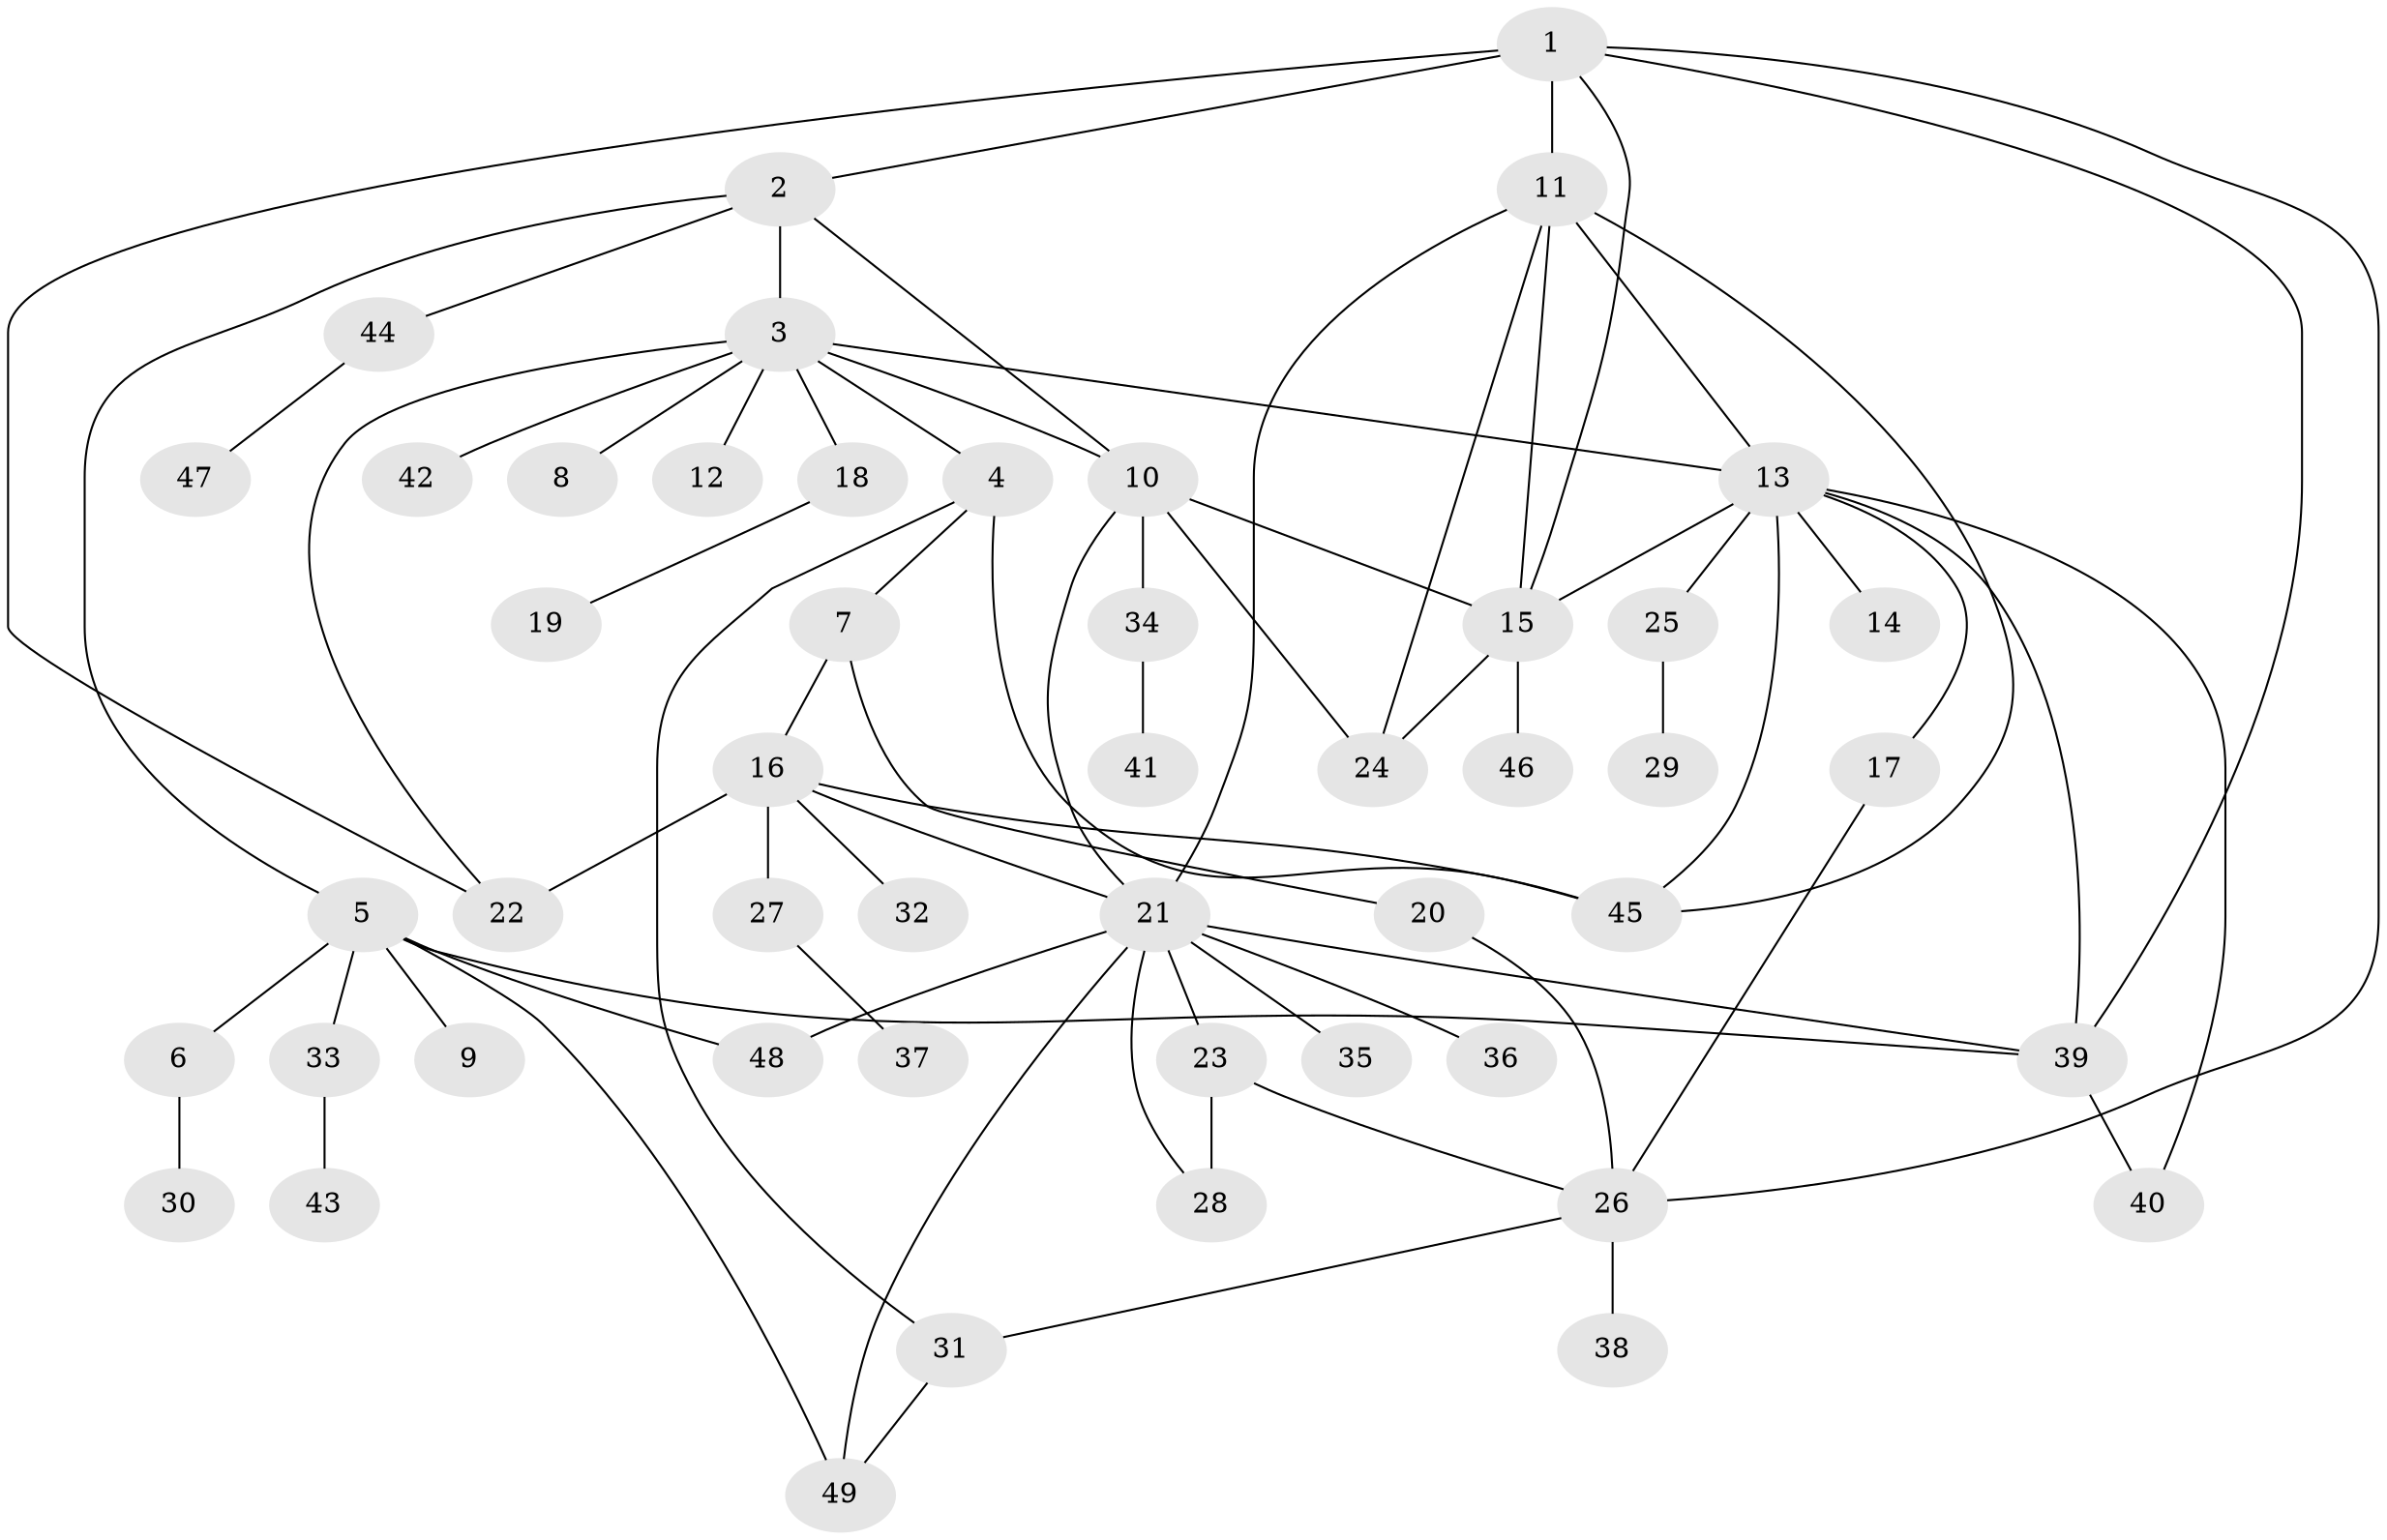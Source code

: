 // original degree distribution, {16: 0.012345679012345678, 6: 0.024691358024691357, 11: 0.024691358024691357, 3: 0.1111111111111111, 8: 0.024691358024691357, 2: 0.18518518518518517, 4: 0.09876543209876543, 1: 0.48148148148148145, 12: 0.012345679012345678, 7: 0.024691358024691357}
// Generated by graph-tools (version 1.1) at 2025/50/03/04/25 22:50:44]
// undirected, 49 vertices, 74 edges
graph export_dot {
  node [color=gray90,style=filled];
  1;
  2;
  3;
  4;
  5;
  6;
  7;
  8;
  9;
  10;
  11;
  12;
  13;
  14;
  15;
  16;
  17;
  18;
  19;
  20;
  21;
  22;
  23;
  24;
  25;
  26;
  27;
  28;
  29;
  30;
  31;
  32;
  33;
  34;
  35;
  36;
  37;
  38;
  39;
  40;
  41;
  42;
  43;
  44;
  45;
  46;
  47;
  48;
  49;
  1 -- 2 [weight=1.0];
  1 -- 11 [weight=10.0];
  1 -- 15 [weight=1.0];
  1 -- 22 [weight=1.0];
  1 -- 26 [weight=1.0];
  1 -- 39 [weight=1.0];
  2 -- 3 [weight=1.0];
  2 -- 5 [weight=1.0];
  2 -- 10 [weight=1.0];
  2 -- 44 [weight=1.0];
  3 -- 4 [weight=1.0];
  3 -- 8 [weight=1.0];
  3 -- 10 [weight=1.0];
  3 -- 12 [weight=1.0];
  3 -- 13 [weight=1.0];
  3 -- 18 [weight=1.0];
  3 -- 22 [weight=1.0];
  3 -- 42 [weight=1.0];
  4 -- 7 [weight=1.0];
  4 -- 31 [weight=1.0];
  4 -- 45 [weight=1.0];
  5 -- 6 [weight=1.0];
  5 -- 9 [weight=1.0];
  5 -- 33 [weight=1.0];
  5 -- 39 [weight=1.0];
  5 -- 48 [weight=1.0];
  5 -- 49 [weight=1.0];
  6 -- 30 [weight=1.0];
  7 -- 16 [weight=1.0];
  7 -- 20 [weight=1.0];
  10 -- 15 [weight=1.0];
  10 -- 21 [weight=1.0];
  10 -- 24 [weight=1.0];
  10 -- 34 [weight=1.0];
  11 -- 13 [weight=2.0];
  11 -- 15 [weight=1.0];
  11 -- 21 [weight=1.0];
  11 -- 24 [weight=1.0];
  11 -- 45 [weight=1.0];
  13 -- 14 [weight=1.0];
  13 -- 15 [weight=1.0];
  13 -- 17 [weight=1.0];
  13 -- 25 [weight=1.0];
  13 -- 39 [weight=1.0];
  13 -- 40 [weight=1.0];
  13 -- 45 [weight=1.0];
  15 -- 24 [weight=1.0];
  15 -- 46 [weight=1.0];
  16 -- 21 [weight=1.0];
  16 -- 22 [weight=1.0];
  16 -- 27 [weight=1.0];
  16 -- 32 [weight=1.0];
  16 -- 45 [weight=1.0];
  17 -- 26 [weight=1.0];
  18 -- 19 [weight=1.0];
  20 -- 26 [weight=1.0];
  21 -- 23 [weight=1.0];
  21 -- 28 [weight=1.0];
  21 -- 35 [weight=1.0];
  21 -- 36 [weight=1.0];
  21 -- 39 [weight=1.0];
  21 -- 48 [weight=1.0];
  21 -- 49 [weight=1.0];
  23 -- 26 [weight=1.0];
  23 -- 28 [weight=1.0];
  25 -- 29 [weight=1.0];
  26 -- 31 [weight=1.0];
  26 -- 38 [weight=1.0];
  27 -- 37 [weight=1.0];
  31 -- 49 [weight=1.0];
  33 -- 43 [weight=1.0];
  34 -- 41 [weight=1.0];
  39 -- 40 [weight=1.0];
  44 -- 47 [weight=1.0];
}
